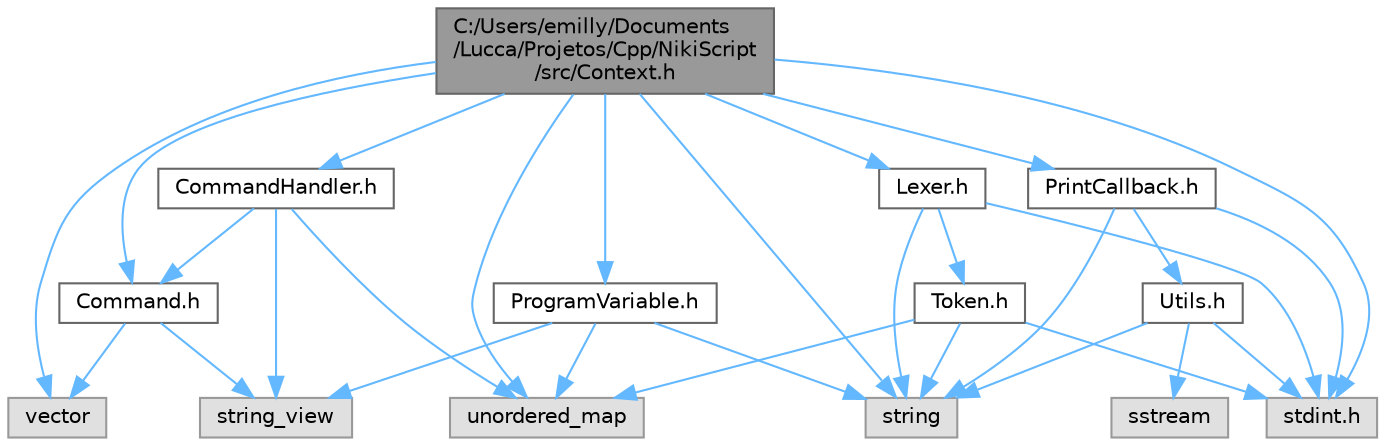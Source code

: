 digraph "C:/Users/emilly/Documents/Lucca/Projetos/Cpp/NikiScript/src/Context.h"
{
 // LATEX_PDF_SIZE
  bgcolor="transparent";
  edge [fontname=Helvetica,fontsize=10,labelfontname=Helvetica,labelfontsize=10];
  node [fontname=Helvetica,fontsize=10,shape=box,height=0.2,width=0.4];
  Node1 [id="Node000001",label="C:/Users/emilly/Documents\l/Lucca/Projetos/Cpp/NikiScript\l/src/Context.h",height=0.2,width=0.4,color="gray40", fillcolor="grey60", style="filled", fontcolor="black",tooltip=" "];
  Node1 -> Node2 [id="edge1_Node000001_Node000002",color="steelblue1",style="solid",tooltip=" "];
  Node2 [id="Node000002",label="vector",height=0.2,width=0.4,color="grey60", fillcolor="#E0E0E0", style="filled",tooltip=" "];
  Node1 -> Node3 [id="edge2_Node000001_Node000003",color="steelblue1",style="solid",tooltip=" "];
  Node3 [id="Node000003",label="stdint.h",height=0.2,width=0.4,color="grey60", fillcolor="#E0E0E0", style="filled",tooltip=" "];
  Node1 -> Node4 [id="edge3_Node000001_Node000004",color="steelblue1",style="solid",tooltip=" "];
  Node4 [id="Node000004",label="string",height=0.2,width=0.4,color="grey60", fillcolor="#E0E0E0", style="filled",tooltip=" "];
  Node1 -> Node5 [id="edge4_Node000001_Node000005",color="steelblue1",style="solid",tooltip=" "];
  Node5 [id="Node000005",label="unordered_map",height=0.2,width=0.4,color="grey60", fillcolor="#E0E0E0", style="filled",tooltip=" "];
  Node1 -> Node6 [id="edge5_Node000001_Node000006",color="steelblue1",style="solid",tooltip=" "];
  Node6 [id="Node000006",label="Command.h",height=0.2,width=0.4,color="grey40", fillcolor="white", style="filled",URL="$_command_8h.html",tooltip=" "];
  Node6 -> Node2 [id="edge6_Node000006_Node000002",color="steelblue1",style="solid",tooltip=" "];
  Node6 -> Node7 [id="edge7_Node000006_Node000007",color="steelblue1",style="solid",tooltip=" "];
  Node7 [id="Node000007",label="string_view",height=0.2,width=0.4,color="grey60", fillcolor="#E0E0E0", style="filled",tooltip=" "];
  Node1 -> Node8 [id="edge8_Node000001_Node000008",color="steelblue1",style="solid",tooltip=" "];
  Node8 [id="Node000008",label="CommandHandler.h",height=0.2,width=0.4,color="grey40", fillcolor="white", style="filled",URL="$_command_handler_8h.html",tooltip=" "];
  Node8 -> Node5 [id="edge9_Node000008_Node000005",color="steelblue1",style="solid",tooltip=" "];
  Node8 -> Node7 [id="edge10_Node000008_Node000007",color="steelblue1",style="solid",tooltip=" "];
  Node8 -> Node6 [id="edge11_Node000008_Node000006",color="steelblue1",style="solid",tooltip=" "];
  Node1 -> Node9 [id="edge12_Node000001_Node000009",color="steelblue1",style="solid",tooltip=" "];
  Node9 [id="Node000009",label="PrintCallback.h",height=0.2,width=0.4,color="grey40", fillcolor="white", style="filled",URL="$_print_callback_8h.html",tooltip=" "];
  Node9 -> Node3 [id="edge13_Node000009_Node000003",color="steelblue1",style="solid",tooltip=" "];
  Node9 -> Node4 [id="edge14_Node000009_Node000004",color="steelblue1",style="solid",tooltip=" "];
  Node9 -> Node10 [id="edge15_Node000009_Node000010",color="steelblue1",style="solid",tooltip=" "];
  Node10 [id="Node000010",label="Utils.h",height=0.2,width=0.4,color="grey40", fillcolor="white", style="filled",URL="$_utils_8h.html",tooltip=" "];
  Node10 -> Node3 [id="edge16_Node000010_Node000003",color="steelblue1",style="solid",tooltip=" "];
  Node10 -> Node4 [id="edge17_Node000010_Node000004",color="steelblue1",style="solid",tooltip=" "];
  Node10 -> Node11 [id="edge18_Node000010_Node000011",color="steelblue1",style="solid",tooltip=" "];
  Node11 [id="Node000011",label="sstream",height=0.2,width=0.4,color="grey60", fillcolor="#E0E0E0", style="filled",tooltip=" "];
  Node1 -> Node12 [id="edge19_Node000001_Node000012",color="steelblue1",style="solid",tooltip=" "];
  Node12 [id="Node000012",label="ProgramVariable.h",height=0.2,width=0.4,color="grey40", fillcolor="white", style="filled",URL="$_program_variable_8h.html",tooltip=" "];
  Node12 -> Node4 [id="edge20_Node000012_Node000004",color="steelblue1",style="solid",tooltip=" "];
  Node12 -> Node7 [id="edge21_Node000012_Node000007",color="steelblue1",style="solid",tooltip=" "];
  Node12 -> Node5 [id="edge22_Node000012_Node000005",color="steelblue1",style="solid",tooltip=" "];
  Node1 -> Node13 [id="edge23_Node000001_Node000013",color="steelblue1",style="solid",tooltip=" "];
  Node13 [id="Node000013",label="Lexer.h",height=0.2,width=0.4,color="grey40", fillcolor="white", style="filled",URL="$_lexer_8h.html",tooltip=" "];
  Node13 -> Node3 [id="edge24_Node000013_Node000003",color="steelblue1",style="solid",tooltip=" "];
  Node13 -> Node4 [id="edge25_Node000013_Node000004",color="steelblue1",style="solid",tooltip=" "];
  Node13 -> Node14 [id="edge26_Node000013_Node000014",color="steelblue1",style="solid",tooltip=" "];
  Node14 [id="Node000014",label="Token.h",height=0.2,width=0.4,color="grey40", fillcolor="white", style="filled",URL="$_token_8h.html",tooltip=" "];
  Node14 -> Node3 [id="edge27_Node000014_Node000003",color="steelblue1",style="solid",tooltip=" "];
  Node14 -> Node4 [id="edge28_Node000014_Node000004",color="steelblue1",style="solid",tooltip=" "];
  Node14 -> Node5 [id="edge29_Node000014_Node000005",color="steelblue1",style="solid",tooltip=" "];
}
